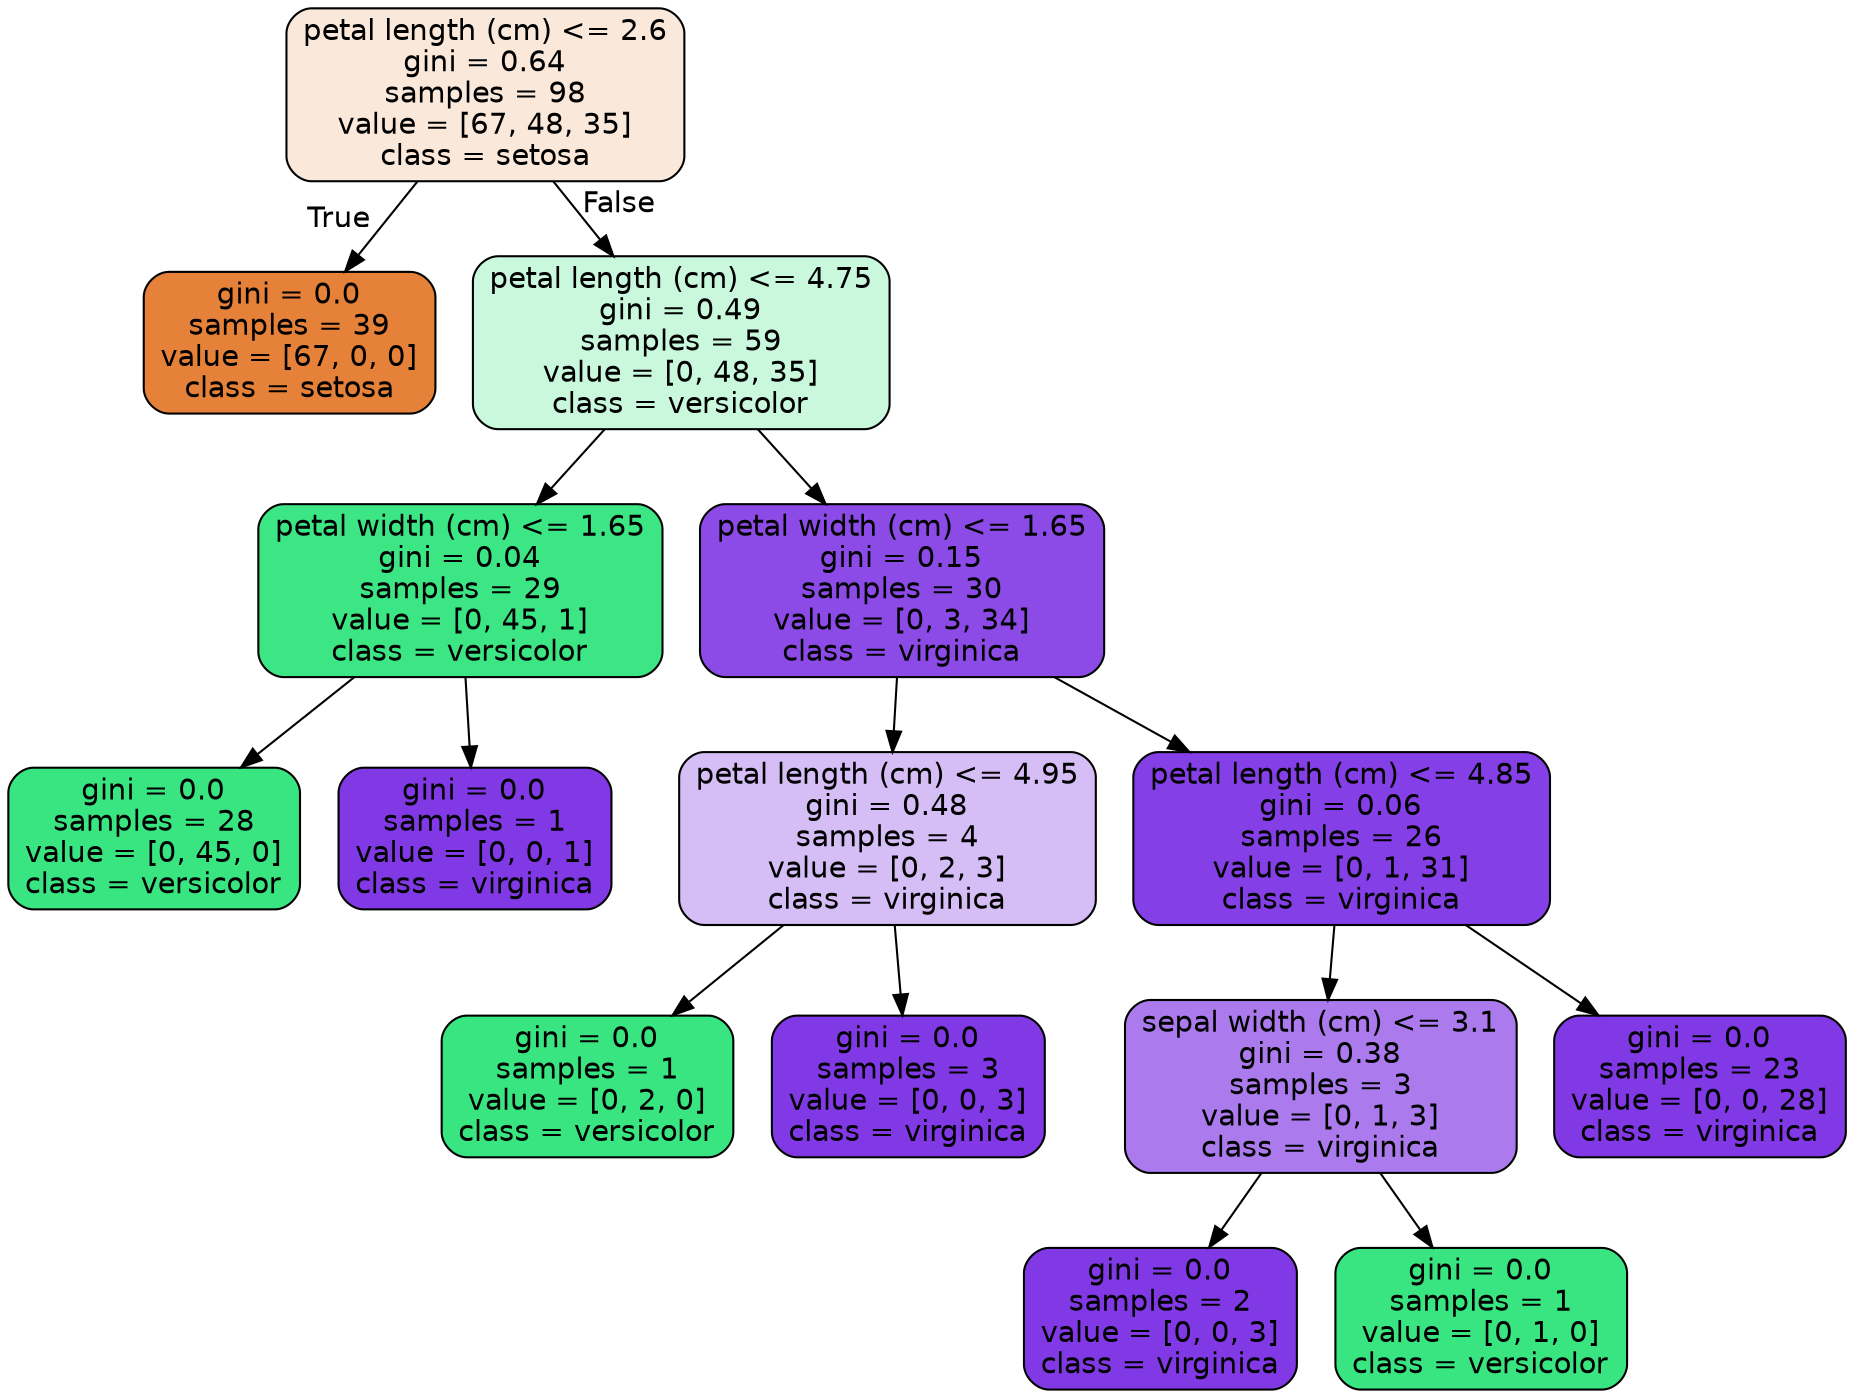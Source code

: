 digraph Tree {
node [shape=box, style="filled, rounded", color="black", fontname=helvetica] ;
edge [fontname=helvetica] ;
0 [label="petal length (cm) <= 2.6\ngini = 0.64\nsamples = 98\nvalue = [67, 48, 35]\nclass = setosa", fillcolor="#fae8da"] ;
1 [label="gini = 0.0\nsamples = 39\nvalue = [67, 0, 0]\nclass = setosa", fillcolor="#e58139"] ;
0 -> 1 [labeldistance=2.5, labelangle=45, headlabel="True"] ;
2 [label="petal length (cm) <= 4.75\ngini = 0.49\nsamples = 59\nvalue = [0, 48, 35]\nclass = versicolor", fillcolor="#c9f8dd"] ;
0 -> 2 [labeldistance=2.5, labelangle=-45, headlabel="False"] ;
3 [label="petal width (cm) <= 1.65\ngini = 0.04\nsamples = 29\nvalue = [0, 45, 1]\nclass = versicolor", fillcolor="#3de684"] ;
2 -> 3 ;
4 [label="gini = 0.0\nsamples = 28\nvalue = [0, 45, 0]\nclass = versicolor", fillcolor="#39e581"] ;
3 -> 4 ;
5 [label="gini = 0.0\nsamples = 1\nvalue = [0, 0, 1]\nclass = virginica", fillcolor="#8139e5"] ;
3 -> 5 ;
6 [label="petal width (cm) <= 1.65\ngini = 0.15\nsamples = 30\nvalue = [0, 3, 34]\nclass = virginica", fillcolor="#8c4ae7"] ;
2 -> 6 ;
7 [label="petal length (cm) <= 4.95\ngini = 0.48\nsamples = 4\nvalue = [0, 2, 3]\nclass = virginica", fillcolor="#d5bdf6"] ;
6 -> 7 ;
8 [label="gini = 0.0\nsamples = 1\nvalue = [0, 2, 0]\nclass = versicolor", fillcolor="#39e581"] ;
7 -> 8 ;
9 [label="gini = 0.0\nsamples = 3\nvalue = [0, 0, 3]\nclass = virginica", fillcolor="#8139e5"] ;
7 -> 9 ;
10 [label="petal length (cm) <= 4.85\ngini = 0.06\nsamples = 26\nvalue = [0, 1, 31]\nclass = virginica", fillcolor="#853fe6"] ;
6 -> 10 ;
11 [label="sepal width (cm) <= 3.1\ngini = 0.38\nsamples = 3\nvalue = [0, 1, 3]\nclass = virginica", fillcolor="#ab7bee"] ;
10 -> 11 ;
12 [label="gini = 0.0\nsamples = 2\nvalue = [0, 0, 3]\nclass = virginica", fillcolor="#8139e5"] ;
11 -> 12 ;
13 [label="gini = 0.0\nsamples = 1\nvalue = [0, 1, 0]\nclass = versicolor", fillcolor="#39e581"] ;
11 -> 13 ;
14 [label="gini = 0.0\nsamples = 23\nvalue = [0, 0, 28]\nclass = virginica", fillcolor="#8139e5"] ;
10 -> 14 ;
}